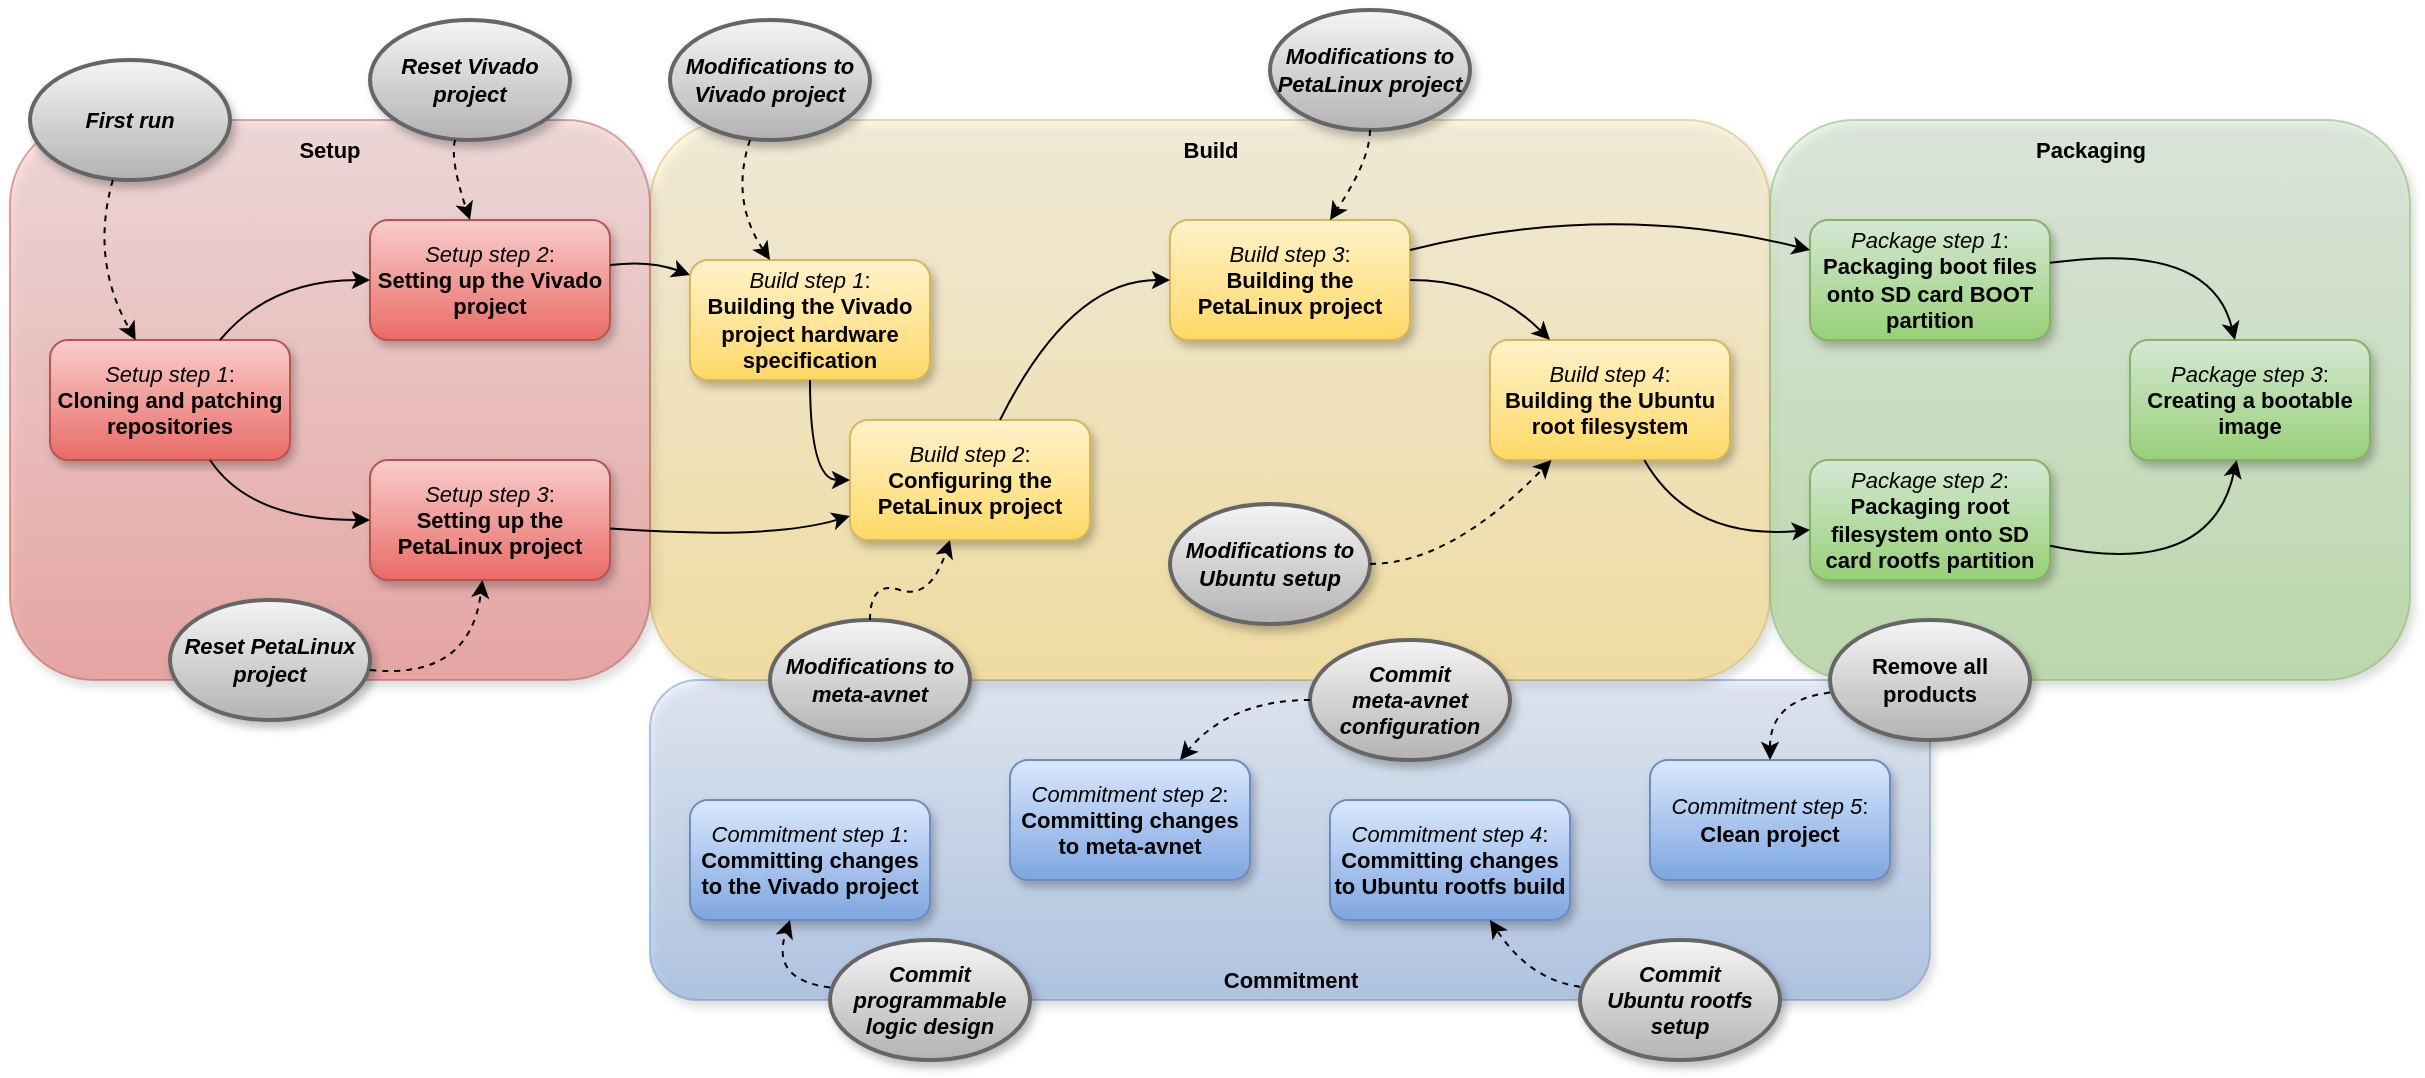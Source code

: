 <mxfile version="16.2.4" type="github">
  <diagram id="SMfrYUlnAr-MEdaYNNwm" name="Page-1">
    <mxGraphModel dx="1422" dy="795" grid="1" gridSize="10" guides="1" tooltips="1" connect="1" arrows="1" fold="1" page="1" pageScale="1" pageWidth="850" pageHeight="1100" math="0" shadow="0">
      <root>
        <mxCell id="0" />
        <mxCell id="1" parent="0" />
        <mxCell id="VbYkwKfHO2UC7nRZSYcZ-6" value="" style="rounded=1;whiteSpace=wrap;html=1;shadow=1;fontSize=11;fillColor=#dae8fc;gradientColor=#7ea6e0;strokeColor=#6c8ebf;opacity=50;" parent="1" vertex="1">
          <mxGeometry x="380" y="480" width="640" height="160" as="geometry" />
        </mxCell>
        <mxCell id="vjmVWytXciBGpejQjLzy-28" value="" style="rounded=1;whiteSpace=wrap;html=1;shadow=1;fontSize=11;fillColor=#fff2cc;gradientColor=#ffd966;strokeColor=#d6b656;opacity=50;" parent="1" vertex="1">
          <mxGeometry x="380" y="200" width="560" height="280" as="geometry" />
        </mxCell>
        <mxCell id="vjmVWytXciBGpejQjLzy-29" value="" style="rounded=1;whiteSpace=wrap;html=1;shadow=1;fontSize=11;fillColor=#d5e8d4;gradientColor=#97d077;strokeColor=#82b366;opacity=50;" parent="1" vertex="1">
          <mxGeometry x="940" y="200" width="320" height="280" as="geometry" />
        </mxCell>
        <mxCell id="vjmVWytXciBGpejQjLzy-27" value="" style="rounded=1;whiteSpace=wrap;html=1;shadow=1;fontSize=11;fillColor=#f8cecc;gradientColor=#ea6b66;strokeColor=#b85450;opacity=50;" parent="1" vertex="1">
          <mxGeometry x="60" y="200" width="320" height="280" as="geometry" />
        </mxCell>
        <mxCell id="vjmVWytXciBGpejQjLzy-1" value="&lt;div style=&quot;font-size: 11px&quot;&gt;&lt;font style=&quot;font-size: 11px&quot;&gt;&lt;i&gt;Setup step 1&lt;/i&gt;:&lt;/font&gt;&lt;/div&gt;&lt;div style=&quot;font-size: 11px&quot;&gt;&lt;font style=&quot;font-size: 11px&quot;&gt;&lt;b&gt;Cloning and patching repositories&lt;/b&gt;&lt;br&gt;&lt;/font&gt;&lt;/div&gt;" style="rounded=1;whiteSpace=wrap;html=1;fillColor=#f8cecc;gradientColor=#ea6b66;strokeColor=#b85450;shadow=1;fontColor=#000000;" parent="1" vertex="1">
          <mxGeometry x="80" y="310" width="120" height="60" as="geometry" />
        </mxCell>
        <mxCell id="vjmVWytXciBGpejQjLzy-2" value="&lt;div style=&quot;font-size: 11px&quot;&gt;&lt;font style=&quot;font-size: 11px&quot;&gt;&lt;i&gt;Setup step 2&lt;/i&gt;:&lt;/font&gt;&lt;/div&gt;&lt;div style=&quot;font-size: 11px&quot;&gt;&lt;font style=&quot;font-size: 11px&quot;&gt;&lt;b&gt;Setting up the Vivado project&lt;/b&gt;&lt;br&gt;&lt;/font&gt;&lt;/div&gt;" style="rounded=1;whiteSpace=wrap;html=1;fillColor=#f8cecc;gradientColor=#ea6b66;strokeColor=#b85450;shadow=1;fontColor=#000000;" parent="1" vertex="1">
          <mxGeometry x="240" y="250" width="120" height="60" as="geometry" />
        </mxCell>
        <mxCell id="vjmVWytXciBGpejQjLzy-3" value="&lt;div style=&quot;font-size: 11px&quot;&gt;&lt;font style=&quot;font-size: 11px&quot;&gt;&lt;i&gt;Setup step 3&lt;/i&gt;:&lt;/font&gt;&lt;/div&gt;&lt;div style=&quot;font-size: 11px&quot;&gt;&lt;font style=&quot;font-size: 11px&quot;&gt;&lt;b&gt;Setting up the PetaLinux project&lt;/b&gt;&lt;br&gt;&lt;/font&gt;&lt;/div&gt;" style="rounded=1;whiteSpace=wrap;html=1;fillColor=#f8cecc;gradientColor=#ea6b66;strokeColor=#b85450;shadow=1;fontColor=#000000;" parent="1" vertex="1">
          <mxGeometry x="240" y="370" width="120" height="60" as="geometry" />
        </mxCell>
        <mxCell id="vjmVWytXciBGpejQjLzy-4" value="" style="curved=1;endArrow=none;html=1;rounded=0;fontSize=11;endFill=0;startArrow=classic;startFill=1;" parent="1" source="vjmVWytXciBGpejQjLzy-2" target="vjmVWytXciBGpejQjLzy-1" edge="1">
          <mxGeometry width="50" height="50" relative="1" as="geometry">
            <mxPoint x="130" y="290" as="sourcePoint" />
            <mxPoint x="180" y="240" as="targetPoint" />
            <Array as="points">
              <mxPoint x="190" y="280" />
            </Array>
          </mxGeometry>
        </mxCell>
        <mxCell id="vjmVWytXciBGpejQjLzy-6" value="" style="curved=1;endArrow=none;html=1;rounded=0;fontSize=11;startArrow=classic;startFill=1;endFill=0;" parent="1" source="vjmVWytXciBGpejQjLzy-3" target="vjmVWytXciBGpejQjLzy-1" edge="1">
          <mxGeometry width="50" height="50" relative="1" as="geometry">
            <mxPoint x="130" y="290" as="sourcePoint" />
            <mxPoint x="180" y="240" as="targetPoint" />
            <Array as="points">
              <mxPoint x="180" y="400" />
            </Array>
          </mxGeometry>
        </mxCell>
        <mxCell id="vjmVWytXciBGpejQjLzy-7" value="&lt;div style=&quot;font-size: 11px&quot;&gt;&lt;font style=&quot;font-size: 11px&quot;&gt;&lt;i&gt;Build step 1&lt;/i&gt;:&lt;/font&gt;&lt;/div&gt;&lt;div style=&quot;font-size: 11px&quot;&gt;&lt;font style=&quot;font-size: 11px&quot;&gt;&lt;b&gt;Building the Vivado project hardware specification&lt;/b&gt;&lt;br&gt;&lt;/font&gt;&lt;/div&gt;" style="rounded=1;whiteSpace=wrap;html=1;fillColor=#fff2cc;gradientColor=#ffd966;strokeColor=#d6b656;shadow=1;fontColor=#000000;" parent="1" vertex="1">
          <mxGeometry x="400" y="270" width="120" height="60" as="geometry" />
        </mxCell>
        <mxCell id="vjmVWytXciBGpejQjLzy-9" value="" style="curved=1;endArrow=none;html=1;rounded=0;fontSize=11;endFill=0;startArrow=classic;startFill=1;" parent="1" source="vjmVWytXciBGpejQjLzy-7" target="vjmVWytXciBGpejQjLzy-2" edge="1">
          <mxGeometry width="50" height="50" relative="1" as="geometry">
            <mxPoint x="130" y="290" as="sourcePoint" />
            <mxPoint x="180" y="240" as="targetPoint" />
            <Array as="points">
              <mxPoint x="380" y="270" />
            </Array>
          </mxGeometry>
        </mxCell>
        <mxCell id="vjmVWytXciBGpejQjLzy-11" value="&lt;div style=&quot;font-size: 11px&quot;&gt;&lt;font style=&quot;font-size: 11px&quot;&gt;&lt;i&gt;Build step 2&lt;/i&gt;:&lt;/font&gt;&lt;/div&gt;&lt;div style=&quot;font-size: 11px&quot;&gt;&lt;font style=&quot;font-size: 11px&quot;&gt;&lt;b&gt;Configuring the PetaLinux project&lt;/b&gt;&lt;br&gt;&lt;/font&gt;&lt;/div&gt;" style="rounded=1;whiteSpace=wrap;html=1;fillColor=#fff2cc;gradientColor=#ffd966;strokeColor=#d6b656;shadow=1;fontColor=#000000;" parent="1" vertex="1">
          <mxGeometry x="480" y="350" width="120" height="60" as="geometry" />
        </mxCell>
        <mxCell id="vjmVWytXciBGpejQjLzy-12" value="" style="curved=1;endArrow=none;html=1;rounded=0;fontSize=11;endFill=0;startArrow=classic;startFill=1;" parent="1" source="vjmVWytXciBGpejQjLzy-11" target="vjmVWytXciBGpejQjLzy-3" edge="1">
          <mxGeometry width="50" height="50" relative="1" as="geometry">
            <mxPoint x="130" y="290" as="sourcePoint" />
            <mxPoint x="180" y="240" as="targetPoint" />
            <Array as="points">
              <mxPoint x="440" y="410" />
            </Array>
          </mxGeometry>
        </mxCell>
        <mxCell id="vjmVWytXciBGpejQjLzy-13" value="" style="curved=1;endArrow=none;html=1;rounded=0;fontSize=11;endFill=0;startArrow=classic;startFill=1;" parent="1" source="vjmVWytXciBGpejQjLzy-11" target="vjmVWytXciBGpejQjLzy-7" edge="1">
          <mxGeometry width="50" height="50" relative="1" as="geometry">
            <mxPoint x="130" y="290" as="sourcePoint" />
            <mxPoint x="180" y="240" as="targetPoint" />
            <Array as="points">
              <mxPoint x="460" y="380" />
            </Array>
          </mxGeometry>
        </mxCell>
        <mxCell id="vjmVWytXciBGpejQjLzy-14" value="&lt;div style=&quot;font-size: 11px&quot;&gt;&lt;font style=&quot;font-size: 11px&quot;&gt;&lt;i&gt;Build step 3&lt;/i&gt;:&lt;/font&gt;&lt;/div&gt;&lt;div style=&quot;font-size: 11px&quot;&gt;&lt;font style=&quot;font-size: 11px&quot;&gt;&lt;b&gt;Building the PetaLinux project&lt;/b&gt;&lt;br&gt;&lt;/font&gt;&lt;/div&gt;" style="rounded=1;whiteSpace=wrap;html=1;fillColor=#fff2cc;gradientColor=#ffd966;strokeColor=#d6b656;shadow=1;fontColor=#000000;" parent="1" vertex="1">
          <mxGeometry x="640" y="250" width="120" height="60" as="geometry" />
        </mxCell>
        <mxCell id="vjmVWytXciBGpejQjLzy-15" value="" style="curved=1;endArrow=none;html=1;rounded=0;fontSize=11;startArrow=classic;startFill=1;endFill=0;" parent="1" source="vjmVWytXciBGpejQjLzy-14" target="vjmVWytXciBGpejQjLzy-11" edge="1">
          <mxGeometry width="50" height="50" relative="1" as="geometry">
            <mxPoint x="130" y="290" as="sourcePoint" />
            <mxPoint x="180" y="240" as="targetPoint" />
            <Array as="points">
              <mxPoint x="590" y="280" />
            </Array>
          </mxGeometry>
        </mxCell>
        <mxCell id="vjmVWytXciBGpejQjLzy-17" value="&lt;div style=&quot;font-size: 11px&quot;&gt;&lt;font style=&quot;font-size: 11px&quot;&gt;&lt;i&gt;Build step 4&lt;/i&gt;:&lt;/font&gt;&lt;/div&gt;&lt;div style=&quot;font-size: 11px&quot;&gt;&lt;font style=&quot;font-size: 11px&quot;&gt;&lt;b&gt;Building the Ubuntu root filesystem&lt;/b&gt;&lt;br&gt;&lt;/font&gt;&lt;/div&gt;" style="rounded=1;whiteSpace=wrap;html=1;fillColor=#fff2cc;gradientColor=#ffd966;strokeColor=#d6b656;shadow=1;fontColor=#000000;" parent="1" vertex="1">
          <mxGeometry x="800" y="310" width="120" height="60" as="geometry" />
        </mxCell>
        <mxCell id="vjmVWytXciBGpejQjLzy-18" value="" style="curved=1;endArrow=none;html=1;rounded=0;fontSize=11;startArrow=classic;startFill=1;endFill=0;" parent="1" source="vjmVWytXciBGpejQjLzy-17" target="vjmVWytXciBGpejQjLzy-14" edge="1">
          <mxGeometry width="50" height="50" relative="1" as="geometry">
            <mxPoint x="130" y="290" as="sourcePoint" />
            <mxPoint x="180" y="240" as="targetPoint" />
            <Array as="points">
              <mxPoint x="800" y="280" />
            </Array>
          </mxGeometry>
        </mxCell>
        <mxCell id="vjmVWytXciBGpejQjLzy-20" value="&lt;div style=&quot;font-size: 11px&quot;&gt;&lt;font style=&quot;font-size: 11px&quot;&gt;&lt;i&gt;Package step 1&lt;/i&gt;:&lt;/font&gt;&lt;/div&gt;&lt;div style=&quot;font-size: 11px&quot;&gt;&lt;font style=&quot;font-size: 11px&quot;&gt;&lt;b&gt;Packaging boot files onto SD card BOOT partition&lt;/b&gt;&lt;br&gt;&lt;/font&gt;&lt;/div&gt;" style="rounded=1;whiteSpace=wrap;html=1;fillColor=#d5e8d4;gradientColor=#97d077;strokeColor=#82b366;shadow=1;fontColor=#000000;" parent="1" vertex="1">
          <mxGeometry x="960" y="250" width="120" height="60" as="geometry" />
        </mxCell>
        <mxCell id="vjmVWytXciBGpejQjLzy-21" value="" style="curved=1;endArrow=none;html=1;rounded=0;fontSize=11;startArrow=classic;startFill=1;endFill=0;" parent="1" source="vjmVWytXciBGpejQjLzy-20" target="vjmVWytXciBGpejQjLzy-14" edge="1">
          <mxGeometry width="50" height="50" relative="1" as="geometry">
            <mxPoint x="130" y="290" as="sourcePoint" />
            <mxPoint x="180" y="240" as="targetPoint" />
            <Array as="points">
              <mxPoint x="860" y="240" />
            </Array>
          </mxGeometry>
        </mxCell>
        <mxCell id="vjmVWytXciBGpejQjLzy-22" value="&lt;div style=&quot;font-size: 11px&quot;&gt;&lt;font style=&quot;font-size: 11px&quot;&gt;&lt;i&gt;Package step 2&lt;/i&gt;:&lt;/font&gt;&lt;/div&gt;&lt;div style=&quot;font-size: 11px&quot;&gt;&lt;font style=&quot;font-size: 11px&quot;&gt;&lt;b&gt;Packaging root filesystem onto SD card rootfs partition&lt;/b&gt;&lt;br&gt;&lt;/font&gt;&lt;/div&gt;" style="rounded=1;whiteSpace=wrap;html=1;fillColor=#d5e8d4;gradientColor=#97d077;strokeColor=#82b366;shadow=1;fontColor=#000000;" parent="1" vertex="1">
          <mxGeometry x="960" y="370" width="120" height="60" as="geometry" />
        </mxCell>
        <mxCell id="vjmVWytXciBGpejQjLzy-23" value="" style="curved=1;endArrow=none;html=1;rounded=0;fontSize=11;startArrow=classic;startFill=1;endFill=0;" parent="1" source="vjmVWytXciBGpejQjLzy-22" target="vjmVWytXciBGpejQjLzy-17" edge="1">
          <mxGeometry width="50" height="50" relative="1" as="geometry">
            <mxPoint x="130" y="290" as="sourcePoint" />
            <mxPoint x="180" y="240" as="targetPoint" />
            <Array as="points">
              <mxPoint x="900" y="410" />
            </Array>
          </mxGeometry>
        </mxCell>
        <mxCell id="vjmVWytXciBGpejQjLzy-24" value="&lt;div style=&quot;font-size: 11px&quot;&gt;&lt;font style=&quot;font-size: 11px&quot;&gt;&lt;i&gt;Package step 3&lt;/i&gt;:&lt;/font&gt;&lt;/div&gt;&lt;div style=&quot;font-size: 11px&quot;&gt;&lt;font style=&quot;font-size: 11px&quot;&gt;&lt;b&gt;&lt;strong&gt;Creating a bootable image&lt;/strong&gt;&lt;/b&gt;&lt;/font&gt;&lt;/div&gt;" style="rounded=1;whiteSpace=wrap;html=1;fillColor=#d5e8d4;gradientColor=#97d077;strokeColor=#82b366;shadow=1;fontColor=#000000;" parent="1" vertex="1">
          <mxGeometry x="1120" y="310" width="120" height="60" as="geometry" />
        </mxCell>
        <mxCell id="vjmVWytXciBGpejQjLzy-30" value="Setup" style="text;html=1;strokeColor=none;fillColor=none;align=center;verticalAlign=middle;whiteSpace=wrap;rounded=0;shadow=1;fontSize=11;opacity=50;fontStyle=1;fontColor=#000000;" parent="1" vertex="1">
          <mxGeometry x="190" y="200" width="60" height="30" as="geometry" />
        </mxCell>
        <mxCell id="vjmVWytXciBGpejQjLzy-31" value="Build" style="text;html=1;align=center;verticalAlign=middle;resizable=0;points=[];autosize=1;strokeColor=none;fillColor=none;fontSize=11;fontStyle=1;fontColor=#000000;" parent="1" vertex="1">
          <mxGeometry x="640" y="205" width="40" height="20" as="geometry" />
        </mxCell>
        <mxCell id="vjmVWytXciBGpejQjLzy-33" value="Packaging" style="text;html=1;align=center;verticalAlign=middle;resizable=0;points=[];autosize=1;strokeColor=none;fillColor=none;fontSize=11;fontStyle=1;fontColor=#000000;" parent="1" vertex="1">
          <mxGeometry x="1065" y="205" width="70" height="20" as="geometry" />
        </mxCell>
        <mxCell id="vjmVWytXciBGpejQjLzy-35" value="&lt;font color=&quot;#000000&quot;&gt;&lt;i&gt;&lt;b&gt;First run&lt;br&gt;&lt;/b&gt;&lt;/i&gt;&lt;/font&gt;" style="strokeWidth=2;html=1;shape=mxgraph.flowchart.start_1;whiteSpace=wrap;shadow=1;fontSize=11;gradientColor=#b3b3b3;fillColor=#f5f5f5;strokeColor=#666666;" parent="1" vertex="1">
          <mxGeometry x="70" y="170" width="100" height="60" as="geometry" />
        </mxCell>
        <mxCell id="vjmVWytXciBGpejQjLzy-36" value="" style="curved=1;endArrow=classic;html=1;rounded=0;fontSize=11;dashed=1;" parent="1" source="vjmVWytXciBGpejQjLzy-35" target="vjmVWytXciBGpejQjLzy-1" edge="1">
          <mxGeometry width="50" height="50" relative="1" as="geometry">
            <mxPoint x="10" y="300" as="sourcePoint" />
            <mxPoint x="60" y="250" as="targetPoint" />
            <Array as="points">
              <mxPoint x="100" y="270" />
            </Array>
          </mxGeometry>
        </mxCell>
        <mxCell id="vjmVWytXciBGpejQjLzy-37" value="&lt;b&gt;&lt;i&gt;Reset Vivado project&lt;br&gt;&lt;/i&gt;&lt;/b&gt;" style="strokeWidth=2;html=1;shape=mxgraph.flowchart.start_1;whiteSpace=wrap;shadow=1;fontSize=11;gradientColor=#b3b3b3;fillColor=#f5f5f5;strokeColor=#666666;fontColor=#000000;" parent="1" vertex="1">
          <mxGeometry x="240" y="150" width="100" height="60" as="geometry" />
        </mxCell>
        <mxCell id="vjmVWytXciBGpejQjLzy-38" value="" style="curved=1;endArrow=classic;html=1;rounded=0;fontSize=11;dashed=1;" parent="1" source="vjmVWytXciBGpejQjLzy-37" target="vjmVWytXciBGpejQjLzy-2" edge="1">
          <mxGeometry width="50" height="50" relative="1" as="geometry">
            <mxPoint x="10" y="300" as="sourcePoint" />
            <mxPoint x="60" y="250" as="targetPoint" />
            <Array as="points">
              <mxPoint x="280" y="220" />
            </Array>
          </mxGeometry>
        </mxCell>
        <mxCell id="vjmVWytXciBGpejQjLzy-39" value="&lt;b&gt;&lt;i&gt;Reset PetaLinux project&lt;br&gt;&lt;/i&gt;&lt;/b&gt;" style="strokeWidth=2;html=1;shape=mxgraph.flowchart.start_1;whiteSpace=wrap;shadow=1;fontSize=11;gradientColor=#b3b3b3;fillColor=#f5f5f5;strokeColor=#666666;fontColor=#000000;" parent="1" vertex="1">
          <mxGeometry x="140" y="440" width="100" height="60" as="geometry" />
        </mxCell>
        <mxCell id="vjmVWytXciBGpejQjLzy-40" value="" style="curved=1;endArrow=classic;html=1;rounded=0;fontSize=11;dashed=1;" parent="1" source="vjmVWytXciBGpejQjLzy-39" target="vjmVWytXciBGpejQjLzy-3" edge="1">
          <mxGeometry width="50" height="50" relative="1" as="geometry">
            <mxPoint x="10" y="300" as="sourcePoint" />
            <mxPoint x="60" y="250" as="targetPoint" />
            <Array as="points">
              <mxPoint x="290" y="480" />
            </Array>
          </mxGeometry>
        </mxCell>
        <mxCell id="vjmVWytXciBGpejQjLzy-41" value="&lt;i&gt;&lt;b&gt;Modifications to Vivado project&lt;br&gt;&lt;/b&gt;&lt;/i&gt;" style="strokeWidth=2;html=1;shape=mxgraph.flowchart.start_1;whiteSpace=wrap;shadow=1;fontSize=11;gradientColor=#b3b3b3;fillColor=#f5f5f5;strokeColor=#666666;fontColor=#000000;" parent="1" vertex="1">
          <mxGeometry x="390" y="150" width="100" height="60" as="geometry" />
        </mxCell>
        <mxCell id="vjmVWytXciBGpejQjLzy-42" value="" style="curved=1;endArrow=classic;html=1;rounded=0;fontSize=11;dashed=1;" parent="1" source="vjmVWytXciBGpejQjLzy-41" target="vjmVWytXciBGpejQjLzy-7" edge="1">
          <mxGeometry width="50" height="50" relative="1" as="geometry">
            <mxPoint x="10" y="300" as="sourcePoint" />
            <mxPoint x="60" y="250" as="targetPoint" />
            <Array as="points">
              <mxPoint x="420" y="240" />
            </Array>
          </mxGeometry>
        </mxCell>
        <mxCell id="vjmVWytXciBGpejQjLzy-43" value="&lt;i&gt;&lt;b&gt;Modifications to PetaLinux project&lt;br&gt;&lt;/b&gt;&lt;/i&gt;" style="strokeWidth=2;html=1;shape=mxgraph.flowchart.start_1;whiteSpace=wrap;shadow=1;fontSize=11;gradientColor=#b3b3b3;fillColor=#f5f5f5;strokeColor=#666666;fontColor=#000000;" parent="1" vertex="1">
          <mxGeometry x="690" y="145" width="100" height="60" as="geometry" />
        </mxCell>
        <mxCell id="vjmVWytXciBGpejQjLzy-44" value="" style="curved=1;endArrow=classic;html=1;rounded=0;fontSize=11;dashed=1;" parent="1" source="vjmVWytXciBGpejQjLzy-43" target="vjmVWytXciBGpejQjLzy-14" edge="1">
          <mxGeometry width="50" height="50" relative="1" as="geometry">
            <mxPoint x="10" y="300" as="sourcePoint" />
            <mxPoint x="60" y="250" as="targetPoint" />
            <Array as="points">
              <mxPoint x="740" y="220" />
            </Array>
          </mxGeometry>
        </mxCell>
        <mxCell id="vjmVWytXciBGpejQjLzy-45" value="&lt;i&gt;&lt;b&gt;Modifications to Ubuntu setup &lt;/b&gt;&lt;/i&gt;" style="strokeWidth=2;html=1;shape=mxgraph.flowchart.start_1;whiteSpace=wrap;shadow=1;fontSize=11;gradientColor=#b3b3b3;fillColor=#f5f5f5;strokeColor=#666666;fontColor=#000000;" parent="1" vertex="1">
          <mxGeometry x="640" y="392" width="100" height="60" as="geometry" />
        </mxCell>
        <mxCell id="vjmVWytXciBGpejQjLzy-46" value="" style="curved=1;endArrow=classic;html=1;rounded=0;fontSize=11;dashed=1;" parent="1" source="vjmVWytXciBGpejQjLzy-45" target="vjmVWytXciBGpejQjLzy-17" edge="1">
          <mxGeometry width="50" height="50" relative="1" as="geometry">
            <mxPoint x="10" y="300" as="sourcePoint" />
            <mxPoint x="700" y="430" as="targetPoint" />
            <Array as="points">
              <mxPoint x="780" y="422" />
            </Array>
          </mxGeometry>
        </mxCell>
        <mxCell id="vjmVWytXciBGpejQjLzy-47" value="&lt;i&gt;&lt;b&gt;Modifications to meta-avnet&lt;br&gt;&lt;/b&gt;&lt;/i&gt;" style="strokeWidth=2;html=1;shape=mxgraph.flowchart.start_1;whiteSpace=wrap;shadow=1;fontSize=11;gradientColor=#b3b3b3;fillColor=#f5f5f5;strokeColor=#666666;fontColor=#000000;" parent="1" vertex="1">
          <mxGeometry x="440" y="450" width="100" height="60" as="geometry" />
        </mxCell>
        <mxCell id="vjmVWytXciBGpejQjLzy-49" value="" style="curved=1;endArrow=classic;html=1;rounded=0;fontSize=11;dashed=1;" parent="1" source="vjmVWytXciBGpejQjLzy-47" target="vjmVWytXciBGpejQjLzy-11" edge="1">
          <mxGeometry width="50" height="50" relative="1" as="geometry">
            <mxPoint x="10" y="300" as="sourcePoint" />
            <mxPoint x="60" y="250" as="targetPoint" />
            <Array as="points">
              <mxPoint x="490" y="430" />
              <mxPoint x="520" y="440" />
            </Array>
          </mxGeometry>
        </mxCell>
        <mxCell id="VbYkwKfHO2UC7nRZSYcZ-7" value="Commitment" style="text;html=1;align=center;verticalAlign=middle;resizable=0;points=[];autosize=1;strokeColor=none;fillColor=none;fontSize=11;fontStyle=1;fontColor=#000000;" parent="1" vertex="1">
          <mxGeometry x="660" y="620" width="80" height="20" as="geometry" />
        </mxCell>
        <mxCell id="VbYkwKfHO2UC7nRZSYcZ-8" value="&lt;div style=&quot;font-size: 11px&quot;&gt;&lt;font style=&quot;font-size: 11px&quot;&gt;&lt;i&gt;Commitment step 1&lt;/i&gt;:&lt;/font&gt;&lt;/div&gt;&lt;div style=&quot;font-size: 11px&quot;&gt;&lt;font style=&quot;font-size: 11px&quot;&gt;&lt;b&gt;Committing changes to the Vivado project&lt;/b&gt;&lt;br&gt;&lt;/font&gt;&lt;/div&gt;" style="rounded=1;whiteSpace=wrap;html=1;fillColor=#dae8fc;gradientColor=#7ea6e0;strokeColor=#6c8ebf;shadow=1;fontColor=#000000;" parent="1" vertex="1">
          <mxGeometry x="400" y="540" width="120" height="60" as="geometry" />
        </mxCell>
        <mxCell id="VbYkwKfHO2UC7nRZSYcZ-9" value="&lt;div style=&quot;font-size: 11px&quot;&gt;&lt;font style=&quot;font-size: 11px&quot;&gt;&lt;i&gt;&lt;font style=&quot;font-size: 11px&quot;&gt;&lt;i&gt;Commitment&lt;/i&gt;&lt;/font&gt; step 2&lt;/i&gt;:&lt;/font&gt;&lt;/div&gt;&lt;div style=&quot;font-size: 11px&quot;&gt;&lt;font style=&quot;font-size: 11px&quot;&gt;&lt;b&gt;Committing changes to&lt;/b&gt; &lt;b&gt;meta-avnet&lt;/b&gt;&lt;br&gt;&lt;/font&gt;&lt;/div&gt;" style="rounded=1;whiteSpace=wrap;html=1;fillColor=#dae8fc;gradientColor=#7ea6e0;strokeColor=#6c8ebf;shadow=1;fontColor=#000000;" parent="1" vertex="1">
          <mxGeometry x="560" y="520" width="120" height="60" as="geometry" />
        </mxCell>
        <mxCell id="VbYkwKfHO2UC7nRZSYcZ-11" value="&lt;div style=&quot;font-size: 11px&quot;&gt;&lt;font style=&quot;font-size: 11px&quot;&gt;&lt;i&gt;&lt;font style=&quot;font-size: 11px&quot;&gt;&lt;i&gt;Commitment&lt;/i&gt;&lt;/font&gt; step 4&lt;/i&gt;:&lt;/font&gt;&lt;/div&gt;&lt;div style=&quot;font-size: 11px&quot;&gt;&lt;font style=&quot;font-size: 11px&quot;&gt;&lt;b&gt;Committing changes to&lt;/b&gt; &lt;b&gt;Ubuntu rootfs build&lt;/b&gt;&lt;br&gt;&lt;/font&gt;&lt;/div&gt;" style="rounded=1;whiteSpace=wrap;html=1;fillColor=#dae8fc;gradientColor=#7ea6e0;strokeColor=#6c8ebf;shadow=1;fontColor=#000000;" parent="1" vertex="1">
          <mxGeometry x="720" y="540" width="120" height="60" as="geometry" />
        </mxCell>
        <mxCell id="VbYkwKfHO2UC7nRZSYcZ-12" value="&lt;div style=&quot;font-size: 11px&quot;&gt;&lt;font style=&quot;font-size: 11px&quot;&gt;&lt;i&gt;&lt;font style=&quot;font-size: 11px&quot;&gt;&lt;i&gt;Commitment&lt;/i&gt;&lt;/font&gt; step 5&lt;/i&gt;:&lt;/font&gt;&lt;/div&gt;&lt;div style=&quot;font-size: 11px&quot;&gt;&lt;font style=&quot;font-size: 11px&quot;&gt;&lt;b&gt;Clean project&lt;/b&gt;&lt;br&gt;&lt;/font&gt;&lt;/div&gt;" style="rounded=1;whiteSpace=wrap;html=1;fillColor=#dae8fc;gradientColor=#7ea6e0;strokeColor=#6c8ebf;shadow=1;fontColor=#000000;" parent="1" vertex="1">
          <mxGeometry x="880" y="520" width="120" height="60" as="geometry" />
        </mxCell>
        <mxCell id="VbYkwKfHO2UC7nRZSYcZ-14" value="&lt;i&gt;&lt;b&gt;Commit programmable logic design&lt;br&gt;&lt;/b&gt;&lt;/i&gt;" style="strokeWidth=2;html=1;shape=mxgraph.flowchart.start_1;whiteSpace=wrap;shadow=1;fontSize=11;gradientColor=#b3b3b3;fillColor=#f5f5f5;strokeColor=#666666;fontColor=#000000;" parent="1" vertex="1">
          <mxGeometry x="470" y="610" width="100" height="60" as="geometry" />
        </mxCell>
        <mxCell id="VbYkwKfHO2UC7nRZSYcZ-15" value="" style="curved=1;endArrow=classic;html=1;rounded=0;fontSize=11;dashed=1;" parent="1" source="VbYkwKfHO2UC7nRZSYcZ-14" target="VbYkwKfHO2UC7nRZSYcZ-8" edge="1">
          <mxGeometry width="50" height="50" relative="1" as="geometry">
            <mxPoint x="440.0" y="220" as="sourcePoint" />
            <mxPoint x="450.0" y="280" as="targetPoint" />
            <Array as="points">
              <mxPoint x="440" y="630" />
            </Array>
          </mxGeometry>
        </mxCell>
        <mxCell id="VbYkwKfHO2UC7nRZSYcZ-16" value="&lt;i&gt;&lt;b&gt;Commit &lt;br&gt;meta-avnet configuration&lt;br&gt;&lt;/b&gt;&lt;/i&gt;" style="strokeWidth=2;html=1;shape=mxgraph.flowchart.start_1;whiteSpace=wrap;shadow=1;fontSize=11;gradientColor=#b3b3b3;fillColor=#f5f5f5;strokeColor=#666666;fontColor=#000000;" parent="1" vertex="1">
          <mxGeometry x="710" y="460" width="100" height="60" as="geometry" />
        </mxCell>
        <mxCell id="VbYkwKfHO2UC7nRZSYcZ-17" value="" style="curved=1;endArrow=classic;html=1;rounded=0;fontSize=11;dashed=1;" parent="1" source="VbYkwKfHO2UC7nRZSYcZ-16" target="VbYkwKfHO2UC7nRZSYcZ-9" edge="1">
          <mxGeometry width="50" height="50" relative="1" as="geometry">
            <mxPoint x="440.0" y="220" as="sourcePoint" />
            <mxPoint x="450.0" y="280" as="targetPoint" />
            <Array as="points">
              <mxPoint x="670" y="490" />
            </Array>
          </mxGeometry>
        </mxCell>
        <mxCell id="VbYkwKfHO2UC7nRZSYcZ-18" value="&lt;i&gt;&lt;b&gt;Commit &lt;br&gt;Ubuntu rootfs setup&lt;/b&gt;&lt;/i&gt;" style="strokeWidth=2;html=1;shape=mxgraph.flowchart.start_1;whiteSpace=wrap;shadow=1;fontSize=11;gradientColor=#b3b3b3;fillColor=#f5f5f5;strokeColor=#666666;fontColor=#000000;" parent="1" vertex="1">
          <mxGeometry x="845" y="610" width="100" height="60" as="geometry" />
        </mxCell>
        <mxCell id="VbYkwKfHO2UC7nRZSYcZ-19" value="" style="curved=1;endArrow=classic;html=1;rounded=0;fontSize=11;dashed=1;" parent="1" source="VbYkwKfHO2UC7nRZSYcZ-18" target="VbYkwKfHO2UC7nRZSYcZ-11" edge="1">
          <mxGeometry width="50" height="50" relative="1" as="geometry">
            <mxPoint x="440.0" y="220" as="sourcePoint" />
            <mxPoint x="450.0" y="280" as="targetPoint" />
            <Array as="points">
              <mxPoint x="820" y="630" />
            </Array>
          </mxGeometry>
        </mxCell>
        <mxCell id="VbYkwKfHO2UC7nRZSYcZ-20" value="&lt;b&gt;Remove all products&lt;br&gt;&lt;/b&gt;" style="strokeWidth=2;html=1;shape=mxgraph.flowchart.start_1;whiteSpace=wrap;shadow=1;fontSize=11;gradientColor=#b3b3b3;fillColor=#f5f5f5;strokeColor=#666666;fontColor=#000000;" parent="1" vertex="1">
          <mxGeometry x="970" y="450" width="100" height="60" as="geometry" />
        </mxCell>
        <mxCell id="VbYkwKfHO2UC7nRZSYcZ-21" value="" style="curved=1;endArrow=classic;html=1;rounded=0;fontSize=11;dashed=1;" parent="1" source="VbYkwKfHO2UC7nRZSYcZ-20" target="VbYkwKfHO2UC7nRZSYcZ-12" edge="1">
          <mxGeometry width="50" height="50" relative="1" as="geometry">
            <mxPoint x="440.0" y="220" as="sourcePoint" />
            <mxPoint x="450.0" y="280" as="targetPoint" />
            <Array as="points">
              <mxPoint x="940" y="490" />
            </Array>
          </mxGeometry>
        </mxCell>
        <mxCell id="WRJUUMvq7UBPzjXYE5wn-2" value="" style="curved=1;endArrow=classic;html=1;rounded=0;" edge="1" parent="1" source="vjmVWytXciBGpejQjLzy-20" target="vjmVWytXciBGpejQjLzy-24">
          <mxGeometry width="50" height="50" relative="1" as="geometry">
            <mxPoint x="1300" y="220" as="sourcePoint" />
            <mxPoint x="1350" y="170" as="targetPoint" />
            <Array as="points">
              <mxPoint x="1160" y="260" />
            </Array>
          </mxGeometry>
        </mxCell>
        <mxCell id="WRJUUMvq7UBPzjXYE5wn-3" value="" style="curved=1;endArrow=classic;html=1;rounded=0;" edge="1" parent="1" source="vjmVWytXciBGpejQjLzy-22" target="vjmVWytXciBGpejQjLzy-24">
          <mxGeometry width="50" height="50" relative="1" as="geometry">
            <mxPoint x="1300" y="220" as="sourcePoint" />
            <mxPoint x="1350" y="170" as="targetPoint" />
            <Array as="points">
              <mxPoint x="1160" y="430" />
            </Array>
          </mxGeometry>
        </mxCell>
      </root>
    </mxGraphModel>
  </diagram>
</mxfile>

